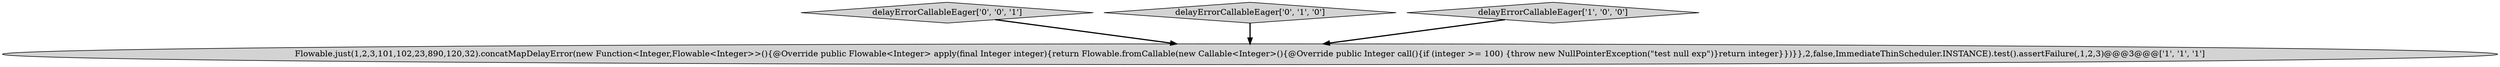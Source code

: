 digraph {
3 [style = filled, label = "delayErrorCallableEager['0', '0', '1']", fillcolor = lightgray, shape = diamond image = "AAA0AAABBB3BBB"];
2 [style = filled, label = "delayErrorCallableEager['0', '1', '0']", fillcolor = lightgray, shape = diamond image = "AAA0AAABBB2BBB"];
1 [style = filled, label = "delayErrorCallableEager['1', '0', '0']", fillcolor = lightgray, shape = diamond image = "AAA0AAABBB1BBB"];
0 [style = filled, label = "Flowable.just(1,2,3,101,102,23,890,120,32).concatMapDelayError(new Function<Integer,Flowable<Integer>>(){@Override public Flowable<Integer> apply(final Integer integer){return Flowable.fromCallable(new Callable<Integer>(){@Override public Integer call(){if (integer >= 100) {throw new NullPointerException(\"test null exp\")}return integer}})}},2,false,ImmediateThinScheduler.INSTANCE).test().assertFailure(,1,2,3)@@@3@@@['1', '1', '1']", fillcolor = lightgray, shape = ellipse image = "AAA0AAABBB1BBB"];
2->0 [style = bold, label=""];
3->0 [style = bold, label=""];
1->0 [style = bold, label=""];
}
